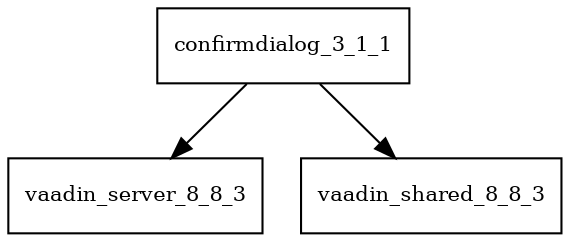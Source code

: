 digraph confirmdialog_3_1_1_dependencies {
  node [shape = box, fontsize=10.0];
  confirmdialog_3_1_1 -> vaadin_server_8_8_3;
  confirmdialog_3_1_1 -> vaadin_shared_8_8_3;
}
